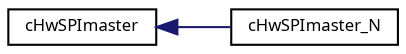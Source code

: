digraph "Graphical Class Hierarchy"
{
  edge [fontname="Sans",fontsize="8",labelfontname="Sans",labelfontsize="8"];
  node [fontname="Sans",fontsize="8",shape=record];
  rankdir="LR";
  Node1 [label="cHwSPImaster",height=0.2,width=0.4,color="black", fillcolor="white", style="filled",URL="$classc_hw_s_p_imaster.html",tooltip="Abstract class supporting the SPI hardware in master mode. "];
  Node1 -> Node2 [dir="back",color="midnightblue",fontsize="8",style="solid",fontname="Sans"];
  Node2 [label="cHwSPImaster_N",height=0.2,width=0.4,color="black", fillcolor="white", style="filled",URL="$classc_hw_s_p_imaster___n.html",tooltip="Implementation of SPI hardware in master mode. "];
}
